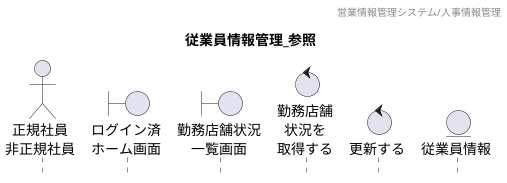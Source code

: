 @startuml シーケンス図
' 下アイコン除去
hide footbox
' ヘッダー
header 営業情報管理システム/人事情報管理
' タイトル
title 従業員情報管理_参照



' actor "" as 
actor "正規社員\n非正規社員" as a1

' boundary "" as 
boundary "ログイン済\nホーム画面" as b1
boundary "勤務店舗状況\n一覧画面" as b2

' control "" as 
control "勤務店舗\n状況を\n取得する" as c1
control "更新する" as c2

' entity "" as
entity "従業員情報" as e1


@enduml